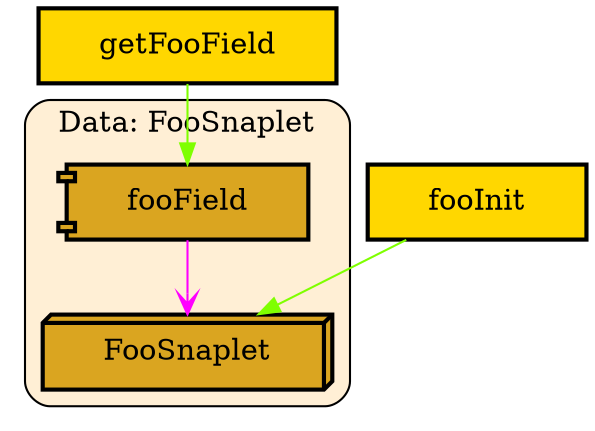 digraph "Diagram of: Blackbox.FooSnaplet" {
    node [margin="0.4,0.1"
         ,style=filled];
    subgraph cluster_Data_FooSnaplet {
        graph [label="Data: FooSnaplet"
              ,style="filled,rounded"
              ,fillcolor=papayawhip];
        1 [label=FooSnaplet
          ,shape=box3d
          ,fillcolor=goldenrod
          ,style="filled,bold"];
        2 [label=fooField
          ,shape=component
          ,fillcolor=goldenrod
          ,style="filled,bold"];
    }
    3 [label=fooInit
      ,shape=box
      ,fillcolor=gold
      ,style="filled,bold"];
    4 [label=getFooField
      ,shape=box
      ,fillcolor=gold
      ,style="filled,bold"];
    2 -> 1 [penwidth=1
           ,color=magenta
           ,arrowtail=odot
           ,arrowhead=vee];
    3 -> 1 [penwidth=1
           ,color=chartreuse];
    4 -> 2 [penwidth=1
           ,color=chartreuse];
}
